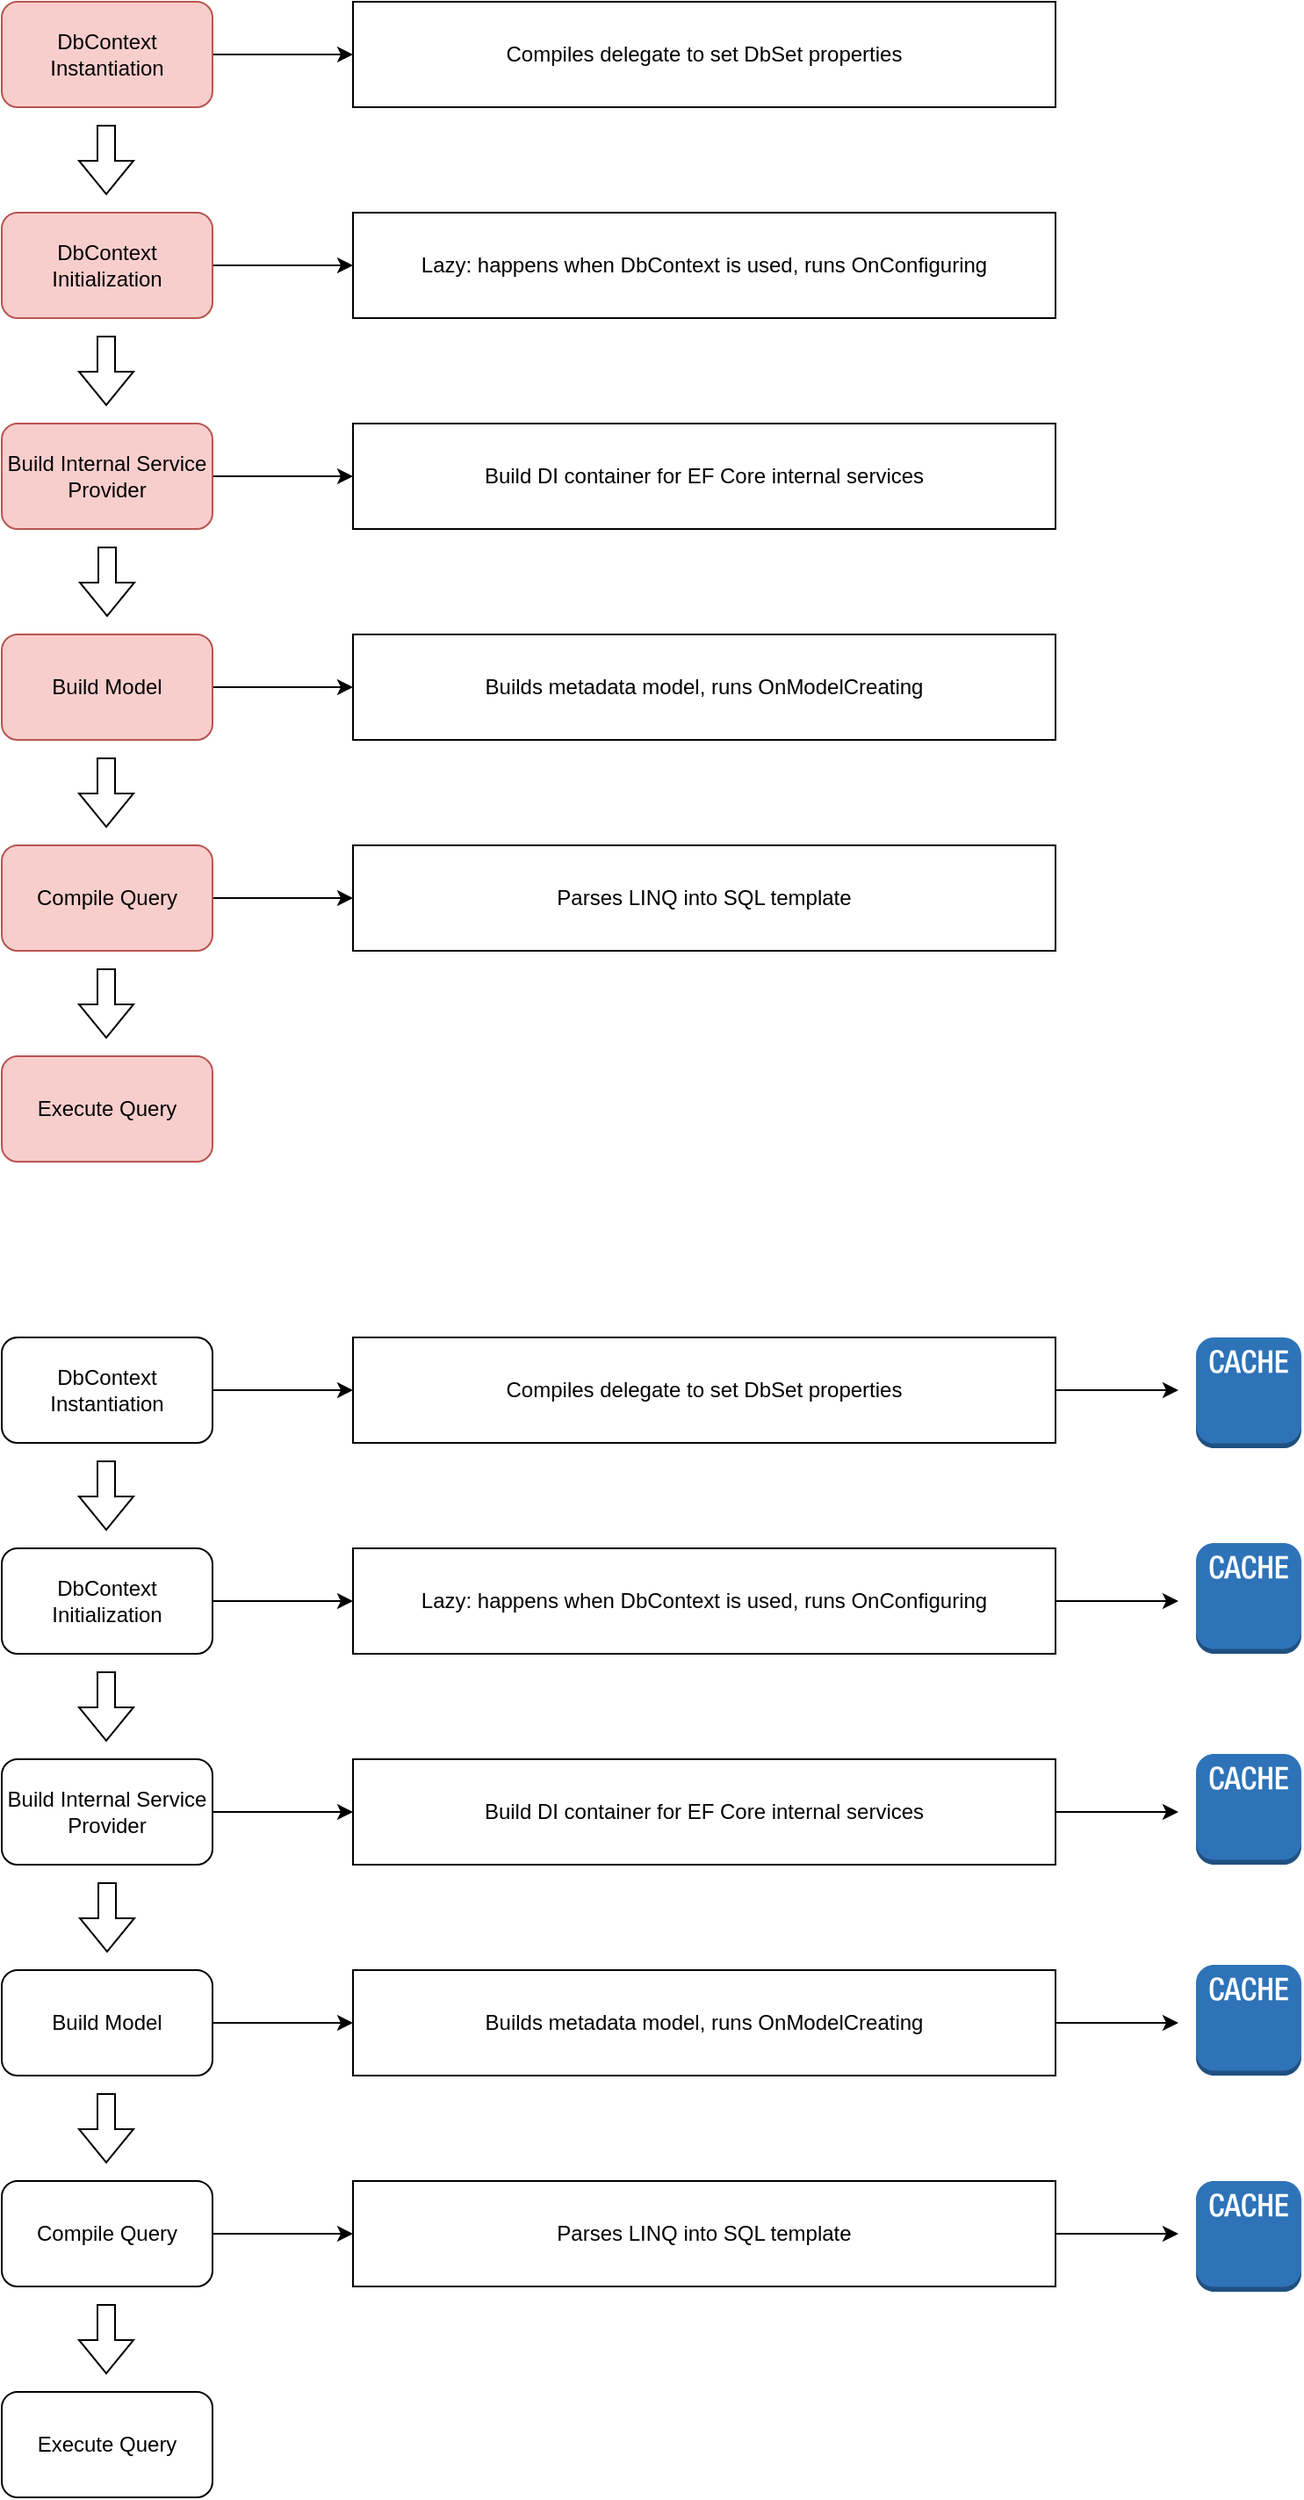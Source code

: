 <mxfile version="22.0.4" type="device">
  <diagram name="Page-1" id="cFqkAM_ZIGlkFSeheGkS">
    <mxGraphModel dx="1434" dy="768" grid="1" gridSize="10" guides="1" tooltips="1" connect="1" arrows="1" fold="1" page="1" pageScale="1" pageWidth="850" pageHeight="1100" math="0" shadow="0">
      <root>
        <mxCell id="0" />
        <mxCell id="1" parent="0" />
        <mxCell id="L1mCmv_AoDr7P1uFcI49-13" style="edgeStyle=orthogonalEdgeStyle;rounded=0;orthogonalLoop=1;jettySize=auto;html=1;entryX=0;entryY=0.5;entryDx=0;entryDy=0;" edge="1" parent="1" source="L1mCmv_AoDr7P1uFcI49-1" target="L1mCmv_AoDr7P1uFcI49-12">
          <mxGeometry relative="1" as="geometry" />
        </mxCell>
        <mxCell id="L1mCmv_AoDr7P1uFcI49-1" value="DbContext&lt;br&gt;Instantiation" style="rounded=1;whiteSpace=wrap;html=1;fillColor=#f8cecc;strokeColor=#b85450;" vertex="1" parent="1">
          <mxGeometry x="40" y="80" width="120" height="60" as="geometry" />
        </mxCell>
        <mxCell id="L1mCmv_AoDr7P1uFcI49-17" style="edgeStyle=orthogonalEdgeStyle;rounded=0;orthogonalLoop=1;jettySize=auto;html=1;entryX=0;entryY=0.5;entryDx=0;entryDy=0;" edge="1" parent="1" source="L1mCmv_AoDr7P1uFcI49-2" target="L1mCmv_AoDr7P1uFcI49-14">
          <mxGeometry relative="1" as="geometry" />
        </mxCell>
        <mxCell id="L1mCmv_AoDr7P1uFcI49-2" value="DbContext&lt;br&gt;Initialization" style="rounded=1;whiteSpace=wrap;html=1;fillColor=#f8cecc;strokeColor=#b85450;" vertex="1" parent="1">
          <mxGeometry x="40" y="200" width="120" height="60" as="geometry" />
        </mxCell>
        <mxCell id="L1mCmv_AoDr7P1uFcI49-18" style="edgeStyle=orthogonalEdgeStyle;rounded=0;orthogonalLoop=1;jettySize=auto;html=1;entryX=0;entryY=0.5;entryDx=0;entryDy=0;" edge="1" parent="1" source="L1mCmv_AoDr7P1uFcI49-3" target="L1mCmv_AoDr7P1uFcI49-15">
          <mxGeometry relative="1" as="geometry" />
        </mxCell>
        <mxCell id="L1mCmv_AoDr7P1uFcI49-3" value="Build Internal Service Provider" style="rounded=1;whiteSpace=wrap;html=1;fillColor=#f8cecc;strokeColor=#b85450;" vertex="1" parent="1">
          <mxGeometry x="40" y="320" width="120" height="60" as="geometry" />
        </mxCell>
        <mxCell id="L1mCmv_AoDr7P1uFcI49-19" style="edgeStyle=orthogonalEdgeStyle;rounded=0;orthogonalLoop=1;jettySize=auto;html=1;entryX=0;entryY=0.5;entryDx=0;entryDy=0;" edge="1" parent="1" source="L1mCmv_AoDr7P1uFcI49-4" target="L1mCmv_AoDr7P1uFcI49-16">
          <mxGeometry relative="1" as="geometry" />
        </mxCell>
        <mxCell id="L1mCmv_AoDr7P1uFcI49-4" value="Build Model" style="rounded=1;whiteSpace=wrap;html=1;fillColor=#f8cecc;strokeColor=#b85450;" vertex="1" parent="1">
          <mxGeometry x="40" y="440" width="120" height="60" as="geometry" />
        </mxCell>
        <mxCell id="L1mCmv_AoDr7P1uFcI49-21" style="edgeStyle=orthogonalEdgeStyle;rounded=0;orthogonalLoop=1;jettySize=auto;html=1;entryX=0;entryY=0.5;entryDx=0;entryDy=0;" edge="1" parent="1" source="L1mCmv_AoDr7P1uFcI49-5" target="L1mCmv_AoDr7P1uFcI49-20">
          <mxGeometry relative="1" as="geometry" />
        </mxCell>
        <mxCell id="L1mCmv_AoDr7P1uFcI49-5" value="Compile Query" style="rounded=1;whiteSpace=wrap;html=1;fillColor=#f8cecc;strokeColor=#b85450;" vertex="1" parent="1">
          <mxGeometry x="40" y="560" width="120" height="60" as="geometry" />
        </mxCell>
        <mxCell id="L1mCmv_AoDr7P1uFcI49-6" value="Execute Query" style="rounded=1;whiteSpace=wrap;html=1;fillColor=#f8cecc;strokeColor=#b85450;" vertex="1" parent="1">
          <mxGeometry x="40" y="680" width="120" height="60" as="geometry" />
        </mxCell>
        <mxCell id="L1mCmv_AoDr7P1uFcI49-7" value="" style="shape=flexArrow;endArrow=classic;html=1;rounded=0;" edge="1" parent="1">
          <mxGeometry width="50" height="50" relative="1" as="geometry">
            <mxPoint x="99.5" y="150" as="sourcePoint" />
            <mxPoint x="99.5" y="190" as="targetPoint" />
          </mxGeometry>
        </mxCell>
        <mxCell id="L1mCmv_AoDr7P1uFcI49-8" value="" style="shape=flexArrow;endArrow=classic;html=1;rounded=0;" edge="1" parent="1">
          <mxGeometry width="50" height="50" relative="1" as="geometry">
            <mxPoint x="99.5" y="270" as="sourcePoint" />
            <mxPoint x="99.5" y="310" as="targetPoint" />
          </mxGeometry>
        </mxCell>
        <mxCell id="L1mCmv_AoDr7P1uFcI49-9" value="" style="shape=flexArrow;endArrow=classic;html=1;rounded=0;" edge="1" parent="1">
          <mxGeometry width="50" height="50" relative="1" as="geometry">
            <mxPoint x="100" y="390" as="sourcePoint" />
            <mxPoint x="100" y="430" as="targetPoint" />
          </mxGeometry>
        </mxCell>
        <mxCell id="L1mCmv_AoDr7P1uFcI49-10" value="" style="shape=flexArrow;endArrow=classic;html=1;rounded=0;" edge="1" parent="1">
          <mxGeometry width="50" height="50" relative="1" as="geometry">
            <mxPoint x="99.5" y="510" as="sourcePoint" />
            <mxPoint x="99.5" y="550" as="targetPoint" />
          </mxGeometry>
        </mxCell>
        <mxCell id="L1mCmv_AoDr7P1uFcI49-11" value="" style="shape=flexArrow;endArrow=classic;html=1;rounded=0;" edge="1" parent="1">
          <mxGeometry width="50" height="50" relative="1" as="geometry">
            <mxPoint x="99.5" y="630" as="sourcePoint" />
            <mxPoint x="99.5" y="670" as="targetPoint" />
          </mxGeometry>
        </mxCell>
        <mxCell id="L1mCmv_AoDr7P1uFcI49-12" value="Compiles delegate to set DbSet properties" style="rounded=0;whiteSpace=wrap;html=1;" vertex="1" parent="1">
          <mxGeometry x="240" y="80" width="400" height="60" as="geometry" />
        </mxCell>
        <mxCell id="L1mCmv_AoDr7P1uFcI49-14" value="Lazy: happens when DbContext is used, runs OnConfiguring" style="rounded=0;whiteSpace=wrap;html=1;" vertex="1" parent="1">
          <mxGeometry x="240" y="200" width="400" height="60" as="geometry" />
        </mxCell>
        <mxCell id="L1mCmv_AoDr7P1uFcI49-15" value="Build DI container for EF Core internal services" style="rounded=0;whiteSpace=wrap;html=1;" vertex="1" parent="1">
          <mxGeometry x="240" y="320" width="400" height="60" as="geometry" />
        </mxCell>
        <mxCell id="L1mCmv_AoDr7P1uFcI49-16" value="Builds metadata model, runs OnModelCreating" style="rounded=0;whiteSpace=wrap;html=1;" vertex="1" parent="1">
          <mxGeometry x="240" y="440" width="400" height="60" as="geometry" />
        </mxCell>
        <mxCell id="L1mCmv_AoDr7P1uFcI49-20" value="Parses LINQ into SQL template" style="rounded=0;whiteSpace=wrap;html=1;" vertex="1" parent="1">
          <mxGeometry x="240" y="560" width="400" height="60" as="geometry" />
        </mxCell>
        <mxCell id="L1mCmv_AoDr7P1uFcI49-22" style="edgeStyle=orthogonalEdgeStyle;rounded=0;orthogonalLoop=1;jettySize=auto;html=1;entryX=0;entryY=0.5;entryDx=0;entryDy=0;" edge="1" parent="1" source="L1mCmv_AoDr7P1uFcI49-23" target="L1mCmv_AoDr7P1uFcI49-38">
          <mxGeometry relative="1" as="geometry" />
        </mxCell>
        <mxCell id="L1mCmv_AoDr7P1uFcI49-23" value="DbContext&lt;br&gt;Instantiation" style="rounded=1;whiteSpace=wrap;html=1;" vertex="1" parent="1">
          <mxGeometry x="40" y="840" width="120" height="60" as="geometry" />
        </mxCell>
        <mxCell id="L1mCmv_AoDr7P1uFcI49-24" style="edgeStyle=orthogonalEdgeStyle;rounded=0;orthogonalLoop=1;jettySize=auto;html=1;entryX=0;entryY=0.5;entryDx=0;entryDy=0;" edge="1" parent="1" source="L1mCmv_AoDr7P1uFcI49-25" target="L1mCmv_AoDr7P1uFcI49-39">
          <mxGeometry relative="1" as="geometry" />
        </mxCell>
        <mxCell id="L1mCmv_AoDr7P1uFcI49-25" value="DbContext&lt;br&gt;Initialization" style="rounded=1;whiteSpace=wrap;html=1;" vertex="1" parent="1">
          <mxGeometry x="40" y="960" width="120" height="60" as="geometry" />
        </mxCell>
        <mxCell id="L1mCmv_AoDr7P1uFcI49-26" style="edgeStyle=orthogonalEdgeStyle;rounded=0;orthogonalLoop=1;jettySize=auto;html=1;entryX=0;entryY=0.5;entryDx=0;entryDy=0;" edge="1" parent="1" source="L1mCmv_AoDr7P1uFcI49-27" target="L1mCmv_AoDr7P1uFcI49-40">
          <mxGeometry relative="1" as="geometry" />
        </mxCell>
        <mxCell id="L1mCmv_AoDr7P1uFcI49-27" value="Build Internal Service Provider" style="rounded=1;whiteSpace=wrap;html=1;" vertex="1" parent="1">
          <mxGeometry x="40" y="1080" width="120" height="60" as="geometry" />
        </mxCell>
        <mxCell id="L1mCmv_AoDr7P1uFcI49-28" style="edgeStyle=orthogonalEdgeStyle;rounded=0;orthogonalLoop=1;jettySize=auto;html=1;entryX=0;entryY=0.5;entryDx=0;entryDy=0;" edge="1" parent="1" source="L1mCmv_AoDr7P1uFcI49-29" target="L1mCmv_AoDr7P1uFcI49-41">
          <mxGeometry relative="1" as="geometry" />
        </mxCell>
        <mxCell id="L1mCmv_AoDr7P1uFcI49-29" value="Build Model" style="rounded=1;whiteSpace=wrap;html=1;" vertex="1" parent="1">
          <mxGeometry x="40" y="1200" width="120" height="60" as="geometry" />
        </mxCell>
        <mxCell id="L1mCmv_AoDr7P1uFcI49-30" style="edgeStyle=orthogonalEdgeStyle;rounded=0;orthogonalLoop=1;jettySize=auto;html=1;entryX=0;entryY=0.5;entryDx=0;entryDy=0;" edge="1" parent="1" source="L1mCmv_AoDr7P1uFcI49-31" target="L1mCmv_AoDr7P1uFcI49-42">
          <mxGeometry relative="1" as="geometry" />
        </mxCell>
        <mxCell id="L1mCmv_AoDr7P1uFcI49-31" value="Compile Query" style="rounded=1;whiteSpace=wrap;html=1;" vertex="1" parent="1">
          <mxGeometry x="40" y="1320" width="120" height="60" as="geometry" />
        </mxCell>
        <mxCell id="L1mCmv_AoDr7P1uFcI49-32" value="Execute Query" style="rounded=1;whiteSpace=wrap;html=1;" vertex="1" parent="1">
          <mxGeometry x="40" y="1440" width="120" height="60" as="geometry" />
        </mxCell>
        <mxCell id="L1mCmv_AoDr7P1uFcI49-33" value="" style="shape=flexArrow;endArrow=classic;html=1;rounded=0;" edge="1" parent="1">
          <mxGeometry width="50" height="50" relative="1" as="geometry">
            <mxPoint x="99.5" y="910" as="sourcePoint" />
            <mxPoint x="99.5" y="950" as="targetPoint" />
          </mxGeometry>
        </mxCell>
        <mxCell id="L1mCmv_AoDr7P1uFcI49-34" value="" style="shape=flexArrow;endArrow=classic;html=1;rounded=0;" edge="1" parent="1">
          <mxGeometry width="50" height="50" relative="1" as="geometry">
            <mxPoint x="99.5" y="1030" as="sourcePoint" />
            <mxPoint x="99.5" y="1070" as="targetPoint" />
          </mxGeometry>
        </mxCell>
        <mxCell id="L1mCmv_AoDr7P1uFcI49-35" value="" style="shape=flexArrow;endArrow=classic;html=1;rounded=0;" edge="1" parent="1">
          <mxGeometry width="50" height="50" relative="1" as="geometry">
            <mxPoint x="100" y="1150" as="sourcePoint" />
            <mxPoint x="100" y="1190" as="targetPoint" />
          </mxGeometry>
        </mxCell>
        <mxCell id="L1mCmv_AoDr7P1uFcI49-36" value="" style="shape=flexArrow;endArrow=classic;html=1;rounded=0;" edge="1" parent="1">
          <mxGeometry width="50" height="50" relative="1" as="geometry">
            <mxPoint x="99.5" y="1270" as="sourcePoint" />
            <mxPoint x="99.5" y="1310" as="targetPoint" />
          </mxGeometry>
        </mxCell>
        <mxCell id="L1mCmv_AoDr7P1uFcI49-37" value="" style="shape=flexArrow;endArrow=classic;html=1;rounded=0;" edge="1" parent="1">
          <mxGeometry width="50" height="50" relative="1" as="geometry">
            <mxPoint x="99.5" y="1390" as="sourcePoint" />
            <mxPoint x="99.5" y="1430" as="targetPoint" />
          </mxGeometry>
        </mxCell>
        <mxCell id="L1mCmv_AoDr7P1uFcI49-54" style="edgeStyle=orthogonalEdgeStyle;rounded=0;orthogonalLoop=1;jettySize=auto;html=1;" edge="1" parent="1" source="L1mCmv_AoDr7P1uFcI49-38">
          <mxGeometry relative="1" as="geometry">
            <mxPoint x="710" y="870" as="targetPoint" />
          </mxGeometry>
        </mxCell>
        <mxCell id="L1mCmv_AoDr7P1uFcI49-38" value="Compiles delegate to set DbSet properties" style="rounded=0;whiteSpace=wrap;html=1;" vertex="1" parent="1">
          <mxGeometry x="240" y="840" width="400" height="60" as="geometry" />
        </mxCell>
        <mxCell id="L1mCmv_AoDr7P1uFcI49-53" style="edgeStyle=orthogonalEdgeStyle;rounded=0;orthogonalLoop=1;jettySize=auto;html=1;" edge="1" parent="1" source="L1mCmv_AoDr7P1uFcI49-39">
          <mxGeometry relative="1" as="geometry">
            <mxPoint x="710" y="990" as="targetPoint" />
          </mxGeometry>
        </mxCell>
        <mxCell id="L1mCmv_AoDr7P1uFcI49-39" value="Lazy: happens when DbContext is used, runs OnConfiguring" style="rounded=0;whiteSpace=wrap;html=1;" vertex="1" parent="1">
          <mxGeometry x="240" y="960" width="400" height="60" as="geometry" />
        </mxCell>
        <mxCell id="L1mCmv_AoDr7P1uFcI49-52" style="edgeStyle=orthogonalEdgeStyle;rounded=0;orthogonalLoop=1;jettySize=auto;html=1;" edge="1" parent="1" source="L1mCmv_AoDr7P1uFcI49-40">
          <mxGeometry relative="1" as="geometry">
            <mxPoint x="710" y="1110" as="targetPoint" />
          </mxGeometry>
        </mxCell>
        <mxCell id="L1mCmv_AoDr7P1uFcI49-40" value="Build DI container for EF Core internal services" style="rounded=0;whiteSpace=wrap;html=1;" vertex="1" parent="1">
          <mxGeometry x="240" y="1080" width="400" height="60" as="geometry" />
        </mxCell>
        <mxCell id="L1mCmv_AoDr7P1uFcI49-51" style="edgeStyle=orthogonalEdgeStyle;rounded=0;orthogonalLoop=1;jettySize=auto;html=1;" edge="1" parent="1" source="L1mCmv_AoDr7P1uFcI49-41">
          <mxGeometry relative="1" as="geometry">
            <mxPoint x="710" y="1230" as="targetPoint" />
          </mxGeometry>
        </mxCell>
        <mxCell id="L1mCmv_AoDr7P1uFcI49-41" value="Builds metadata model, runs OnModelCreating" style="rounded=0;whiteSpace=wrap;html=1;" vertex="1" parent="1">
          <mxGeometry x="240" y="1200" width="400" height="60" as="geometry" />
        </mxCell>
        <mxCell id="L1mCmv_AoDr7P1uFcI49-50" style="edgeStyle=orthogonalEdgeStyle;rounded=0;orthogonalLoop=1;jettySize=auto;html=1;" edge="1" parent="1" source="L1mCmv_AoDr7P1uFcI49-42">
          <mxGeometry relative="1" as="geometry">
            <mxPoint x="710" y="1350" as="targetPoint" />
          </mxGeometry>
        </mxCell>
        <mxCell id="L1mCmv_AoDr7P1uFcI49-42" value="Parses LINQ into SQL template" style="rounded=0;whiteSpace=wrap;html=1;" vertex="1" parent="1">
          <mxGeometry x="240" y="1320" width="400" height="60" as="geometry" />
        </mxCell>
        <mxCell id="L1mCmv_AoDr7P1uFcI49-43" value="" style="outlineConnect=0;dashed=0;verticalLabelPosition=bottom;verticalAlign=top;align=center;html=1;shape=mxgraph.aws3.cache_node;fillColor=#2E73B8;gradientColor=none;" vertex="1" parent="1">
          <mxGeometry x="720" y="840" width="60" height="63" as="geometry" />
        </mxCell>
        <mxCell id="L1mCmv_AoDr7P1uFcI49-44" value="" style="outlineConnect=0;dashed=0;verticalLabelPosition=bottom;verticalAlign=top;align=center;html=1;shape=mxgraph.aws3.cache_node;fillColor=#2E73B8;gradientColor=none;" vertex="1" parent="1">
          <mxGeometry x="720" y="957" width="60" height="63" as="geometry" />
        </mxCell>
        <mxCell id="L1mCmv_AoDr7P1uFcI49-45" value="" style="outlineConnect=0;dashed=0;verticalLabelPosition=bottom;verticalAlign=top;align=center;html=1;shape=mxgraph.aws3.cache_node;fillColor=#2E73B8;gradientColor=none;" vertex="1" parent="1">
          <mxGeometry x="720" y="1077" width="60" height="63" as="geometry" />
        </mxCell>
        <mxCell id="L1mCmv_AoDr7P1uFcI49-46" value="" style="outlineConnect=0;dashed=0;verticalLabelPosition=bottom;verticalAlign=top;align=center;html=1;shape=mxgraph.aws3.cache_node;fillColor=#2E73B8;gradientColor=none;" vertex="1" parent="1">
          <mxGeometry x="720" y="1197" width="60" height="63" as="geometry" />
        </mxCell>
        <mxCell id="L1mCmv_AoDr7P1uFcI49-47" value="" style="outlineConnect=0;dashed=0;verticalLabelPosition=bottom;verticalAlign=top;align=center;html=1;shape=mxgraph.aws3.cache_node;fillColor=#2E73B8;gradientColor=none;" vertex="1" parent="1">
          <mxGeometry x="720" y="1320" width="60" height="63" as="geometry" />
        </mxCell>
      </root>
    </mxGraphModel>
  </diagram>
</mxfile>
